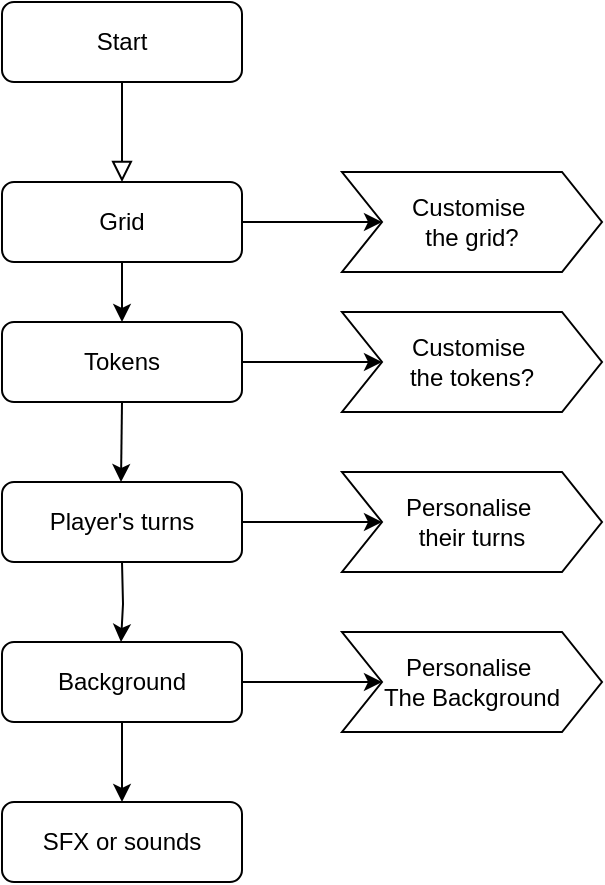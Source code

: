 <mxfile version="24.7.17">
  <diagram id="C5RBs43oDa-KdzZeNtuy" name="Page-1">
    <mxGraphModel dx="954" dy="558" grid="1" gridSize="10" guides="1" tooltips="1" connect="1" arrows="1" fold="1" page="1" pageScale="1" pageWidth="827" pageHeight="1169" math="0" shadow="0">
      <root>
        <mxCell id="WIyWlLk6GJQsqaUBKTNV-0" />
        <mxCell id="WIyWlLk6GJQsqaUBKTNV-1" parent="WIyWlLk6GJQsqaUBKTNV-0" />
        <mxCell id="WIyWlLk6GJQsqaUBKTNV-2" value="" style="rounded=0;html=1;jettySize=auto;orthogonalLoop=1;fontSize=11;endArrow=block;endFill=0;endSize=8;strokeWidth=1;shadow=0;labelBackgroundColor=none;edgeStyle=orthogonalEdgeStyle;" parent="WIyWlLk6GJQsqaUBKTNV-1" source="WIyWlLk6GJQsqaUBKTNV-3" edge="1">
          <mxGeometry relative="1" as="geometry">
            <mxPoint x="220" y="170" as="targetPoint" />
          </mxGeometry>
        </mxCell>
        <mxCell id="WIyWlLk6GJQsqaUBKTNV-3" value="Start" style="rounded=1;whiteSpace=wrap;html=1;fontSize=12;glass=0;strokeWidth=1;shadow=0;" parent="WIyWlLk6GJQsqaUBKTNV-1" vertex="1">
          <mxGeometry x="160" y="80" width="120" height="40" as="geometry" />
        </mxCell>
        <mxCell id="ab2IrAeJsWwV1uNhgxGd-1" style="edgeStyle=orthogonalEdgeStyle;rounded=0;orthogonalLoop=1;jettySize=auto;html=1;" parent="WIyWlLk6GJQsqaUBKTNV-1" source="ab2IrAeJsWwV1uNhgxGd-0" edge="1">
          <mxGeometry relative="1" as="geometry">
            <mxPoint x="220" y="240" as="targetPoint" />
          </mxGeometry>
        </mxCell>
        <mxCell id="ab2IrAeJsWwV1uNhgxGd-12" value="" style="edgeStyle=orthogonalEdgeStyle;rounded=0;orthogonalLoop=1;jettySize=auto;html=1;" parent="WIyWlLk6GJQsqaUBKTNV-1" source="ab2IrAeJsWwV1uNhgxGd-0" target="ab2IrAeJsWwV1uNhgxGd-11" edge="1">
          <mxGeometry relative="1" as="geometry" />
        </mxCell>
        <mxCell id="ab2IrAeJsWwV1uNhgxGd-0" value="Grid" style="rounded=1;whiteSpace=wrap;html=1;fontSize=12;glass=0;strokeWidth=1;shadow=0;" parent="WIyWlLk6GJQsqaUBKTNV-1" vertex="1">
          <mxGeometry x="160" y="170" width="120" height="40" as="geometry" />
        </mxCell>
        <mxCell id="ab2IrAeJsWwV1uNhgxGd-10" value="" style="edgeStyle=orthogonalEdgeStyle;rounded=0;orthogonalLoop=1;jettySize=auto;html=1;" parent="WIyWlLk6GJQsqaUBKTNV-1" source="ab2IrAeJsWwV1uNhgxGd-2" target="ab2IrAeJsWwV1uNhgxGd-9" edge="1">
          <mxGeometry relative="1" as="geometry" />
        </mxCell>
        <mxCell id="ab2IrAeJsWwV1uNhgxGd-2" value="Tokens" style="rounded=1;whiteSpace=wrap;html=1;fontSize=12;glass=0;strokeWidth=1;shadow=0;" parent="WIyWlLk6GJQsqaUBKTNV-1" vertex="1">
          <mxGeometry x="160" y="240" width="120" height="40" as="geometry" />
        </mxCell>
        <mxCell id="ab2IrAeJsWwV1uNhgxGd-14" value="" style="edgeStyle=orthogonalEdgeStyle;rounded=0;orthogonalLoop=1;jettySize=auto;html=1;" parent="WIyWlLk6GJQsqaUBKTNV-1" source="ab2IrAeJsWwV1uNhgxGd-3" target="ab2IrAeJsWwV1uNhgxGd-13" edge="1">
          <mxGeometry relative="1" as="geometry" />
        </mxCell>
        <mxCell id="ab2IrAeJsWwV1uNhgxGd-3" value="Player&#39;s turns" style="rounded=1;whiteSpace=wrap;html=1;fontSize=12;glass=0;strokeWidth=1;shadow=0;" parent="WIyWlLk6GJQsqaUBKTNV-1" vertex="1">
          <mxGeometry x="160" y="320" width="120" height="40" as="geometry" />
        </mxCell>
        <mxCell id="ab2IrAeJsWwV1uNhgxGd-4" style="edgeStyle=orthogonalEdgeStyle;rounded=0;orthogonalLoop=1;jettySize=auto;html=1;exitX=0.5;exitY=1;exitDx=0;exitDy=0;" parent="WIyWlLk6GJQsqaUBKTNV-1" source="ab2IrAeJsWwV1uNhgxGd-2" edge="1">
          <mxGeometry relative="1" as="geometry">
            <mxPoint x="219.5" y="320" as="targetPoint" />
            <mxPoint x="219.5" y="290" as="sourcePoint" />
          </mxGeometry>
        </mxCell>
        <mxCell id="ab2IrAeJsWwV1uNhgxGd-8" value="" style="edgeStyle=orthogonalEdgeStyle;rounded=0;orthogonalLoop=1;jettySize=auto;html=1;" parent="WIyWlLk6GJQsqaUBKTNV-1" source="ab2IrAeJsWwV1uNhgxGd-5" target="ab2IrAeJsWwV1uNhgxGd-7" edge="1">
          <mxGeometry relative="1" as="geometry" />
        </mxCell>
        <mxCell id="ab2IrAeJsWwV1uNhgxGd-16" value="" style="edgeStyle=orthogonalEdgeStyle;rounded=0;orthogonalLoop=1;jettySize=auto;html=1;" parent="WIyWlLk6GJQsqaUBKTNV-1" source="ab2IrAeJsWwV1uNhgxGd-5" target="ab2IrAeJsWwV1uNhgxGd-15" edge="1">
          <mxGeometry relative="1" as="geometry" />
        </mxCell>
        <mxCell id="ab2IrAeJsWwV1uNhgxGd-5" value="Background" style="rounded=1;whiteSpace=wrap;html=1;fontSize=12;glass=0;strokeWidth=1;shadow=0;" parent="WIyWlLk6GJQsqaUBKTNV-1" vertex="1">
          <mxGeometry x="160" y="400" width="120" height="40" as="geometry" />
        </mxCell>
        <mxCell id="ab2IrAeJsWwV1uNhgxGd-6" style="edgeStyle=orthogonalEdgeStyle;rounded=0;orthogonalLoop=1;jettySize=auto;html=1;exitX=0.5;exitY=1;exitDx=0;exitDy=0;" parent="WIyWlLk6GJQsqaUBKTNV-1" edge="1">
          <mxGeometry relative="1" as="geometry">
            <mxPoint x="219.5" y="400" as="targetPoint" />
            <mxPoint x="220" y="360" as="sourcePoint" />
          </mxGeometry>
        </mxCell>
        <mxCell id="ab2IrAeJsWwV1uNhgxGd-7" value="SFX or sounds" style="rounded=1;whiteSpace=wrap;html=1;fontSize=12;glass=0;strokeWidth=1;shadow=0;" parent="WIyWlLk6GJQsqaUBKTNV-1" vertex="1">
          <mxGeometry x="160" y="480" width="120" height="40" as="geometry" />
        </mxCell>
        <mxCell id="ab2IrAeJsWwV1uNhgxGd-9" value="Customise&amp;nbsp;&lt;div&gt;the tokens?&lt;/div&gt;" style="shape=step;perimeter=stepPerimeter;whiteSpace=wrap;html=1;fixedSize=1;" parent="WIyWlLk6GJQsqaUBKTNV-1" vertex="1">
          <mxGeometry x="330" y="235" width="130" height="50" as="geometry" />
        </mxCell>
        <mxCell id="ab2IrAeJsWwV1uNhgxGd-11" value="Customise&amp;nbsp;&lt;div&gt;the grid?&lt;/div&gt;" style="shape=step;perimeter=stepPerimeter;whiteSpace=wrap;html=1;fixedSize=1;" parent="WIyWlLk6GJQsqaUBKTNV-1" vertex="1">
          <mxGeometry x="330" y="165" width="130" height="50" as="geometry" />
        </mxCell>
        <mxCell id="ab2IrAeJsWwV1uNhgxGd-13" value="Personalise&amp;nbsp;&lt;div&gt;their turns&lt;/div&gt;" style="shape=step;perimeter=stepPerimeter;whiteSpace=wrap;html=1;fixedSize=1;" parent="WIyWlLk6GJQsqaUBKTNV-1" vertex="1">
          <mxGeometry x="330" y="315" width="130" height="50" as="geometry" />
        </mxCell>
        <mxCell id="ab2IrAeJsWwV1uNhgxGd-15" value="Personalise&amp;nbsp;&lt;div&gt;The Background&lt;/div&gt;" style="shape=step;perimeter=stepPerimeter;whiteSpace=wrap;html=1;fixedSize=1;" parent="WIyWlLk6GJQsqaUBKTNV-1" vertex="1">
          <mxGeometry x="330" y="395" width="130" height="50" as="geometry" />
        </mxCell>
      </root>
    </mxGraphModel>
  </diagram>
</mxfile>
